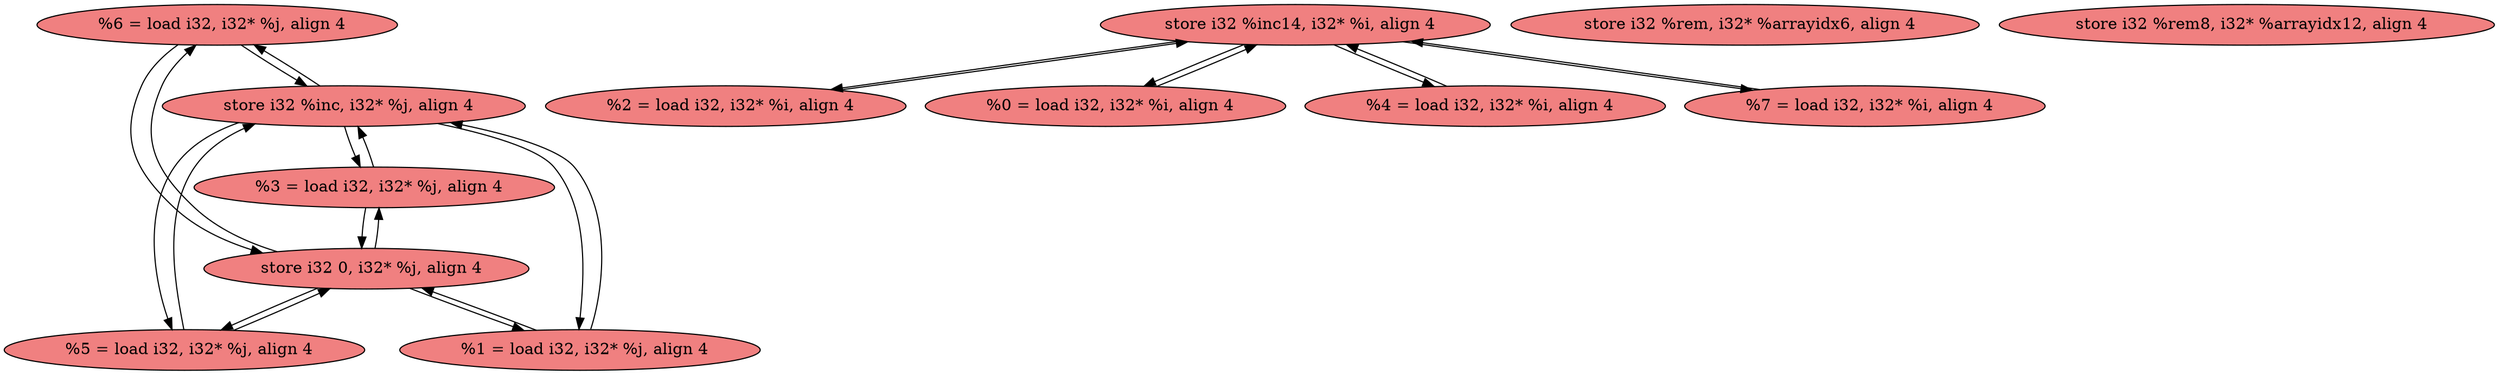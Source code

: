 
digraph G {


node407 [fillcolor=lightcoral,label="  %6 = load i32, i32* %j, align 4",shape=ellipse,style=filled ]
node408 [fillcolor=lightcoral,label="  store i32 %inc14, i32* %i, align 4",shape=ellipse,style=filled ]
node406 [fillcolor=lightcoral,label="  %1 = load i32, i32* %j, align 4",shape=ellipse,style=filled ]
node404 [fillcolor=lightcoral,label="  %2 = load i32, i32* %i, align 4",shape=ellipse,style=filled ]
node402 [fillcolor=lightcoral,label="  %0 = load i32, i32* %i, align 4",shape=ellipse,style=filled ]
node397 [fillcolor=lightcoral,label="  store i32 %rem, i32* %arrayidx6, align 4",shape=ellipse,style=filled ]
node405 [fillcolor=lightcoral,label="  %5 = load i32, i32* %j, align 4",shape=ellipse,style=filled ]
node396 [fillcolor=lightcoral,label="  store i32 %inc, i32* %j, align 4",shape=ellipse,style=filled ]
node403 [fillcolor=lightcoral,label="  %4 = load i32, i32* %i, align 4",shape=ellipse,style=filled ]
node400 [fillcolor=lightcoral,label="  %7 = load i32, i32* %i, align 4",shape=ellipse,style=filled ]
node398 [fillcolor=lightcoral,label="  store i32 %rem8, i32* %arrayidx12, align 4",shape=ellipse,style=filled ]
node399 [fillcolor=lightcoral,label="  %3 = load i32, i32* %j, align 4",shape=ellipse,style=filled ]
node401 [fillcolor=lightcoral,label="  store i32 0, i32* %j, align 4",shape=ellipse,style=filled ]

node408->node404 [ ]
node403->node408 [ ]
node401->node405 [ ]
node402->node408 [ ]
node405->node396 [ ]
node401->node399 [ ]
node405->node401 [ ]
node401->node407 [ ]
node399->node401 [ ]
node396->node405 [ ]
node404->node408 [ ]
node408->node403 [ ]
node406->node396 [ ]
node396->node399 [ ]
node408->node400 [ ]
node396->node406 [ ]
node399->node396 [ ]
node406->node401 [ ]
node407->node396 [ ]
node396->node407 [ ]
node408->node402 [ ]
node400->node408 [ ]
node401->node406 [ ]
node407->node401 [ ]


}
